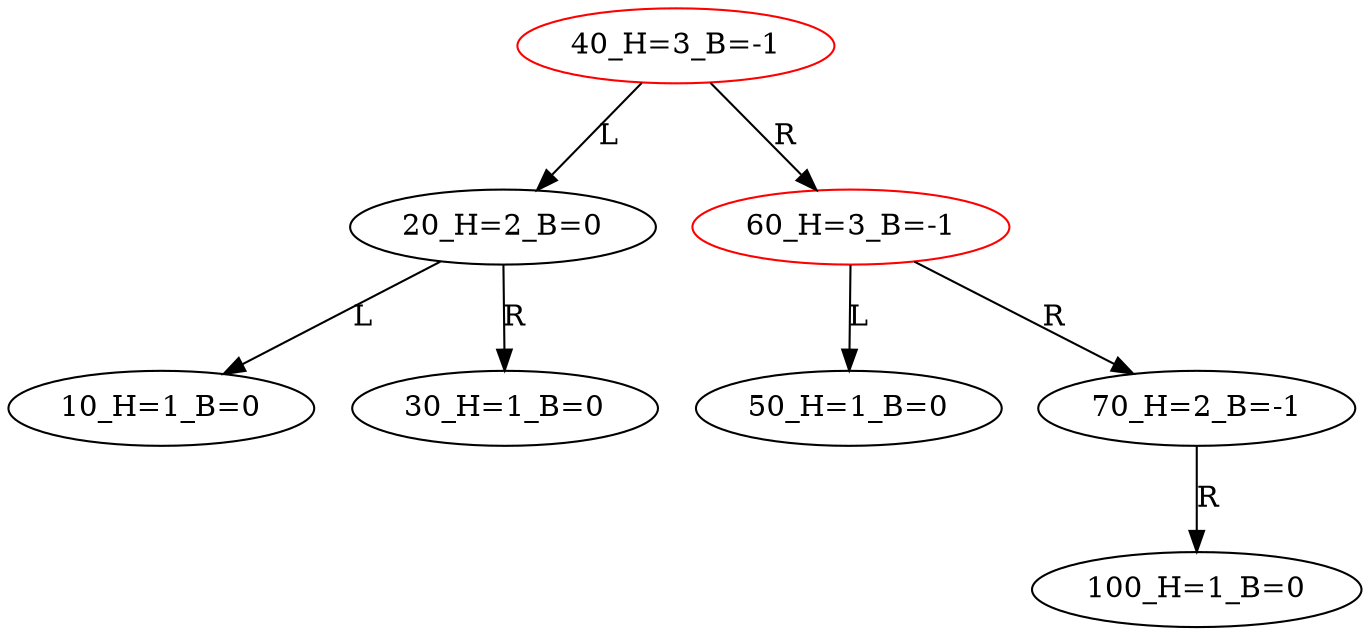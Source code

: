 digraph BiTreeBiTreeInsert {
"40_H=3_B=-1" -> {"20_H=2_B=0"} [label="L"]
"40_H=3_B=-1" -> {"60_H=3_B=-1"} [label="R"]
"20_H=2_B=0" -> {"10_H=1_B=0"} [label="L"]
"20_H=2_B=0" -> {"30_H=1_B=0"} [label="R"]
"60_H=3_B=-1" -> {"50_H=1_B=0"} [label="L"]
"60_H=3_B=-1" -> {"70_H=2_B=-1"} [label="R"]
"70_H=2_B=-1" -> {"100_H=1_B=0"} [label="R"]
"40_H=3_B=-1" [color=red]
"20_H=2_B=0"
"10_H=1_B=0"
"30_H=1_B=0"
"60_H=3_B=-1" [color=red]
"50_H=1_B=0"
"70_H=2_B=-1"
"100_H=1_B=0"
}
